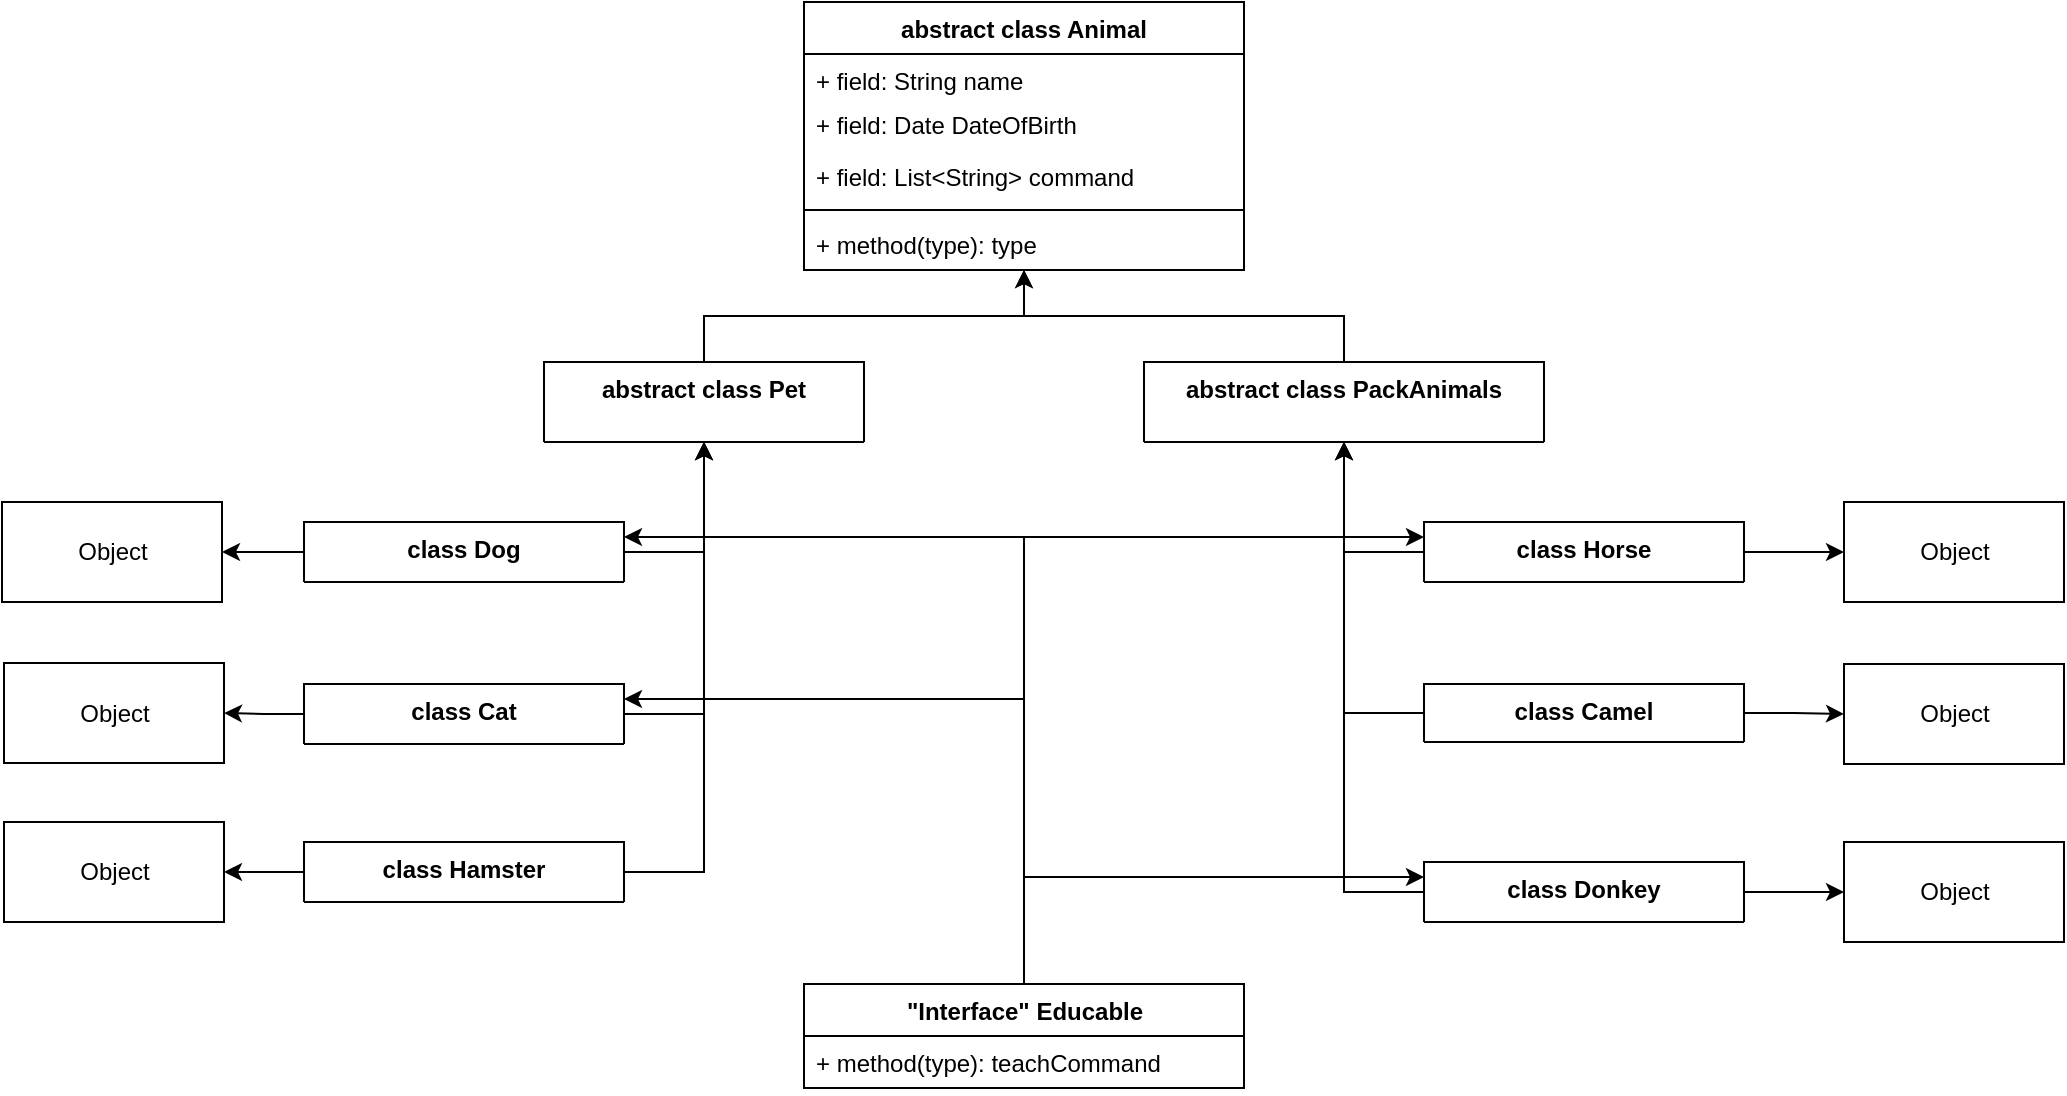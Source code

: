 <mxfile version="20.5.3" type="embed"><diagram id="C5RBs43oDa-KdzZeNtuy" name="Page-1"><mxGraphModel dx="1804" dy="892" grid="1" gridSize="10" guides="1" tooltips="1" connect="1" arrows="1" fold="1" page="1" pageScale="1" pageWidth="827" pageHeight="1169" math="0" shadow="0"><root><mxCell id="WIyWlLk6GJQsqaUBKTNV-0"/><mxCell id="WIyWlLk6GJQsqaUBKTNV-1" parent="WIyWlLk6GJQsqaUBKTNV-0"/><mxCell id="63" value="abstract class Animal" style="swimlane;fontStyle=1;align=center;verticalAlign=top;childLayout=stackLayout;horizontal=1;startSize=26;horizontalStack=0;resizeParent=1;resizeParentMax=0;resizeLast=0;collapsible=1;marginBottom=0;strokeColor=default;movable=1;resizable=1;rotatable=1;deletable=1;editable=1;connectable=1;" parent="WIyWlLk6GJQsqaUBKTNV-1" vertex="1"><mxGeometry x="290" y="100" width="220" height="134" as="geometry"><mxRectangle x="320" y="120" width="120" height="40" as="alternateBounds"/></mxGeometry></mxCell><mxCell id="64" value="+ field: String name" style="text;strokeColor=none;fillColor=none;align=left;verticalAlign=top;spacingLeft=4;spacingRight=4;overflow=hidden;rotatable=0;points=[[0,0.5],[1,0.5]];portConstraint=eastwest;" parent="63" vertex="1"><mxGeometry y="26" width="220" height="22" as="geometry"/></mxCell><mxCell id="98" value="+ field: Date DateOfBirth" style="text;strokeColor=none;fillColor=none;align=left;verticalAlign=top;spacingLeft=4;spacingRight=4;overflow=hidden;rotatable=0;points=[[0,0.5],[1,0.5]];portConstraint=eastwest;" parent="63" vertex="1"><mxGeometry y="48" width="220" height="26" as="geometry"/></mxCell><mxCell id="99" value="+ field: List&lt;String&gt; command" style="text;strokeColor=none;fillColor=none;align=left;verticalAlign=top;spacingLeft=4;spacingRight=4;overflow=hidden;rotatable=0;points=[[0,0.5],[1,0.5]];portConstraint=eastwest;" vertex="1" parent="63"><mxGeometry y="74" width="220" height="26" as="geometry"/></mxCell><mxCell id="65" value="" style="line;strokeWidth=1;fillColor=none;align=left;verticalAlign=middle;spacingTop=-1;spacingLeft=3;spacingRight=3;rotatable=0;labelPosition=right;points=[];portConstraint=eastwest;strokeColor=inherit;" parent="63" vertex="1"><mxGeometry y="100" width="220" height="8" as="geometry"/></mxCell><mxCell id="66" value="+ method(type): type" style="text;strokeColor=none;fillColor=none;align=left;verticalAlign=top;spacingLeft=4;spacingRight=4;overflow=hidden;rotatable=0;points=[[0,0.5],[1,0.5]];portConstraint=eastwest;" parent="63" vertex="1"><mxGeometry y="108" width="220" height="26" as="geometry"/></mxCell><mxCell id="67" style="edgeStyle=orthogonalEdgeStyle;rounded=0;orthogonalLoop=1;jettySize=auto;html=1;" parent="WIyWlLk6GJQsqaUBKTNV-1" source="0" target="63" edge="1"><mxGeometry relative="1" as="geometry"/></mxCell><mxCell id="0" value="abstract class Pet&#10;" style="swimlane;fontStyle=1;align=center;verticalAlign=top;childLayout=stackLayout;horizontal=1;startSize=50;horizontalStack=0;resizeParent=1;resizeParentMax=0;resizeLast=0;collapsible=1;marginBottom=0;" parent="WIyWlLk6GJQsqaUBKTNV-1" vertex="1"><mxGeometry x="160" y="280" width="160" height="40" as="geometry"/></mxCell><mxCell id="68" style="edgeStyle=orthogonalEdgeStyle;rounded=0;orthogonalLoop=1;jettySize=auto;html=1;" parent="WIyWlLk6GJQsqaUBKTNV-1" source="4" target="63" edge="1"><mxGeometry relative="1" as="geometry"/></mxCell><mxCell id="4" value="abstract class PackAnimals" style="swimlane;fontStyle=1;align=center;verticalAlign=top;childLayout=stackLayout;horizontal=1;startSize=40;horizontalStack=0;resizeParent=1;resizeParentMax=0;resizeLast=0;collapsible=1;marginBottom=0;" parent="WIyWlLk6GJQsqaUBKTNV-1" vertex="1"><mxGeometry x="460" y="280" width="200" height="40" as="geometry"/></mxCell><mxCell id="123" style="edgeStyle=orthogonalEdgeStyle;rounded=0;orthogonalLoop=1;jettySize=auto;html=1;fontFamily=Helvetica;fontSize=12;fontColor=default;" edge="1" parent="WIyWlLk6GJQsqaUBKTNV-1" source="11" target="0"><mxGeometry relative="1" as="geometry"><Array as="points"><mxPoint x="240" y="375"/></Array></mxGeometry></mxCell><mxCell id="131" value="" style="edgeStyle=orthogonalEdgeStyle;rounded=0;orthogonalLoop=1;jettySize=auto;html=1;fontFamily=Helvetica;fontSize=12;fontColor=default;" edge="1" parent="WIyWlLk6GJQsqaUBKTNV-1" source="11" target="69"><mxGeometry relative="1" as="geometry"/></mxCell><mxCell id="11" value="class Dog" style="swimlane;fontStyle=1;align=center;verticalAlign=top;childLayout=stackLayout;horizontal=1;startSize=34;horizontalStack=0;resizeParent=1;resizeParentMax=0;resizeLast=0;collapsible=1;marginBottom=0;" parent="WIyWlLk6GJQsqaUBKTNV-1" vertex="1"><mxGeometry x="40" y="360" width="160" height="30" as="geometry"/></mxCell><mxCell id="125" style="edgeStyle=orthogonalEdgeStyle;rounded=0;orthogonalLoop=1;jettySize=auto;html=1;fontFamily=Helvetica;fontSize=12;fontColor=default;" edge="1" parent="WIyWlLk6GJQsqaUBKTNV-1" source="19" target="0"><mxGeometry relative="1" as="geometry"><Array as="points"><mxPoint x="240" y="535"/></Array></mxGeometry></mxCell><mxCell id="129" value="" style="edgeStyle=orthogonalEdgeStyle;rounded=0;orthogonalLoop=1;jettySize=auto;html=1;fontFamily=Helvetica;fontSize=12;fontColor=default;" edge="1" parent="WIyWlLk6GJQsqaUBKTNV-1" source="19" target="72"><mxGeometry relative="1" as="geometry"/></mxCell><mxCell id="19" value="class Hamster" style="swimlane;fontStyle=1;align=center;verticalAlign=top;childLayout=stackLayout;horizontal=1;startSize=30;horizontalStack=0;resizeParent=1;resizeParentMax=0;resizeLast=0;collapsible=1;marginBottom=0;" parent="WIyWlLk6GJQsqaUBKTNV-1" vertex="1"><mxGeometry x="40" y="520" width="160" height="30" as="geometry"/></mxCell><mxCell id="128" value="" style="edgeStyle=orthogonalEdgeStyle;rounded=0;orthogonalLoop=1;jettySize=auto;html=1;fontFamily=Helvetica;fontSize=12;fontColor=default;" edge="1" parent="WIyWlLk6GJQsqaUBKTNV-1" source="23" target="73"><mxGeometry relative="1" as="geometry"/></mxCell><mxCell id="132" style="edgeStyle=orthogonalEdgeStyle;rounded=0;orthogonalLoop=1;jettySize=auto;html=1;fontFamily=Helvetica;fontSize=12;fontColor=default;" edge="1" parent="WIyWlLk6GJQsqaUBKTNV-1" source="23" target="4"><mxGeometry relative="1" as="geometry"><Array as="points"><mxPoint x="560" y="375"/></Array></mxGeometry></mxCell><mxCell id="23" value="class Horse" style="swimlane;fontStyle=1;align=center;verticalAlign=top;childLayout=stackLayout;horizontal=1;startSize=34;horizontalStack=0;resizeParent=1;resizeParentMax=0;resizeLast=0;collapsible=1;marginBottom=0;" parent="WIyWlLk6GJQsqaUBKTNV-1" vertex="1"><mxGeometry x="600" y="360" width="160" height="30" as="geometry"/></mxCell><mxCell id="127" value="" style="edgeStyle=orthogonalEdgeStyle;rounded=0;orthogonalLoop=1;jettySize=auto;html=1;fontFamily=Helvetica;fontSize=12;fontColor=default;" edge="1" parent="WIyWlLk6GJQsqaUBKTNV-1" source="27" target="74"><mxGeometry relative="1" as="geometry"/></mxCell><mxCell id="133" style="edgeStyle=orthogonalEdgeStyle;rounded=0;orthogonalLoop=1;jettySize=auto;html=1;fontFamily=Helvetica;fontSize=12;fontColor=default;" edge="1" parent="WIyWlLk6GJQsqaUBKTNV-1" source="27" target="4"><mxGeometry relative="1" as="geometry"><Array as="points"><mxPoint x="560" y="456"/></Array></mxGeometry></mxCell><mxCell id="27" value="class Camel" style="swimlane;fontStyle=1;align=center;verticalAlign=top;childLayout=stackLayout;horizontal=1;startSize=49;horizontalStack=0;resizeParent=1;resizeParentMax=0;resizeLast=0;collapsible=1;marginBottom=0;" parent="WIyWlLk6GJQsqaUBKTNV-1" vertex="1"><mxGeometry x="600" y="441" width="160" height="29" as="geometry"/></mxCell><mxCell id="126" value="" style="edgeStyle=orthogonalEdgeStyle;rounded=0;orthogonalLoop=1;jettySize=auto;html=1;fontFamily=Helvetica;fontSize=12;fontColor=default;" edge="1" parent="WIyWlLk6GJQsqaUBKTNV-1" source="31" target="75"><mxGeometry relative="1" as="geometry"/></mxCell><mxCell id="134" style="edgeStyle=orthogonalEdgeStyle;rounded=0;orthogonalLoop=1;jettySize=auto;html=1;fontFamily=Helvetica;fontSize=12;fontColor=default;" edge="1" parent="WIyWlLk6GJQsqaUBKTNV-1" source="31" target="4"><mxGeometry relative="1" as="geometry"><Array as="points"><mxPoint x="560" y="545"/></Array></mxGeometry></mxCell><mxCell id="31" value="class Donkey" style="swimlane;fontStyle=1;align=center;verticalAlign=top;childLayout=stackLayout;horizontal=1;startSize=40;horizontalStack=0;resizeParent=1;resizeParentMax=0;resizeLast=0;collapsible=1;marginBottom=0;" parent="WIyWlLk6GJQsqaUBKTNV-1" vertex="1"><mxGeometry x="600" y="530" width="160" height="30" as="geometry"/></mxCell><mxCell id="69" value="Object" style="html=1;strokeColor=default;" parent="WIyWlLk6GJQsqaUBKTNV-1" vertex="1"><mxGeometry x="-111" y="350" width="110" height="50" as="geometry"/></mxCell><mxCell id="71" value="Object" style="html=1;strokeColor=default;" parent="WIyWlLk6GJQsqaUBKTNV-1" vertex="1"><mxGeometry x="-110" y="430.5" width="110" height="50" as="geometry"/></mxCell><mxCell id="72" value="Object" style="html=1;strokeColor=default;" parent="WIyWlLk6GJQsqaUBKTNV-1" vertex="1"><mxGeometry x="-110" y="510" width="110" height="50" as="geometry"/></mxCell><mxCell id="73" value="Object" style="html=1;strokeColor=default;" parent="WIyWlLk6GJQsqaUBKTNV-1" vertex="1"><mxGeometry x="810" y="350" width="110" height="50" as="geometry"/></mxCell><mxCell id="74" value="Object" style="html=1;strokeColor=default;" parent="WIyWlLk6GJQsqaUBKTNV-1" vertex="1"><mxGeometry x="810" y="431" width="110" height="50" as="geometry"/></mxCell><mxCell id="75" value="Object" style="html=1;strokeColor=default;" parent="WIyWlLk6GJQsqaUBKTNV-1" vertex="1"><mxGeometry x="810" y="520" width="110" height="50" as="geometry"/></mxCell><mxCell id="139" style="edgeStyle=orthogonalEdgeStyle;rounded=0;orthogonalLoop=1;jettySize=auto;html=1;entryX=1;entryY=0.25;entryDx=0;entryDy=0;fontFamily=Helvetica;fontSize=12;fontColor=default;" edge="1" parent="WIyWlLk6GJQsqaUBKTNV-1" source="107" target="15"><mxGeometry relative="1" as="geometry"><Array as="points"><mxPoint x="400" y="448"/></Array></mxGeometry></mxCell><mxCell id="140" style="edgeStyle=orthogonalEdgeStyle;rounded=0;orthogonalLoop=1;jettySize=auto;html=1;entryX=1;entryY=0.25;entryDx=0;entryDy=0;fontFamily=Helvetica;fontSize=12;fontColor=default;" edge="1" parent="WIyWlLk6GJQsqaUBKTNV-1" source="107" target="11"><mxGeometry relative="1" as="geometry"><Array as="points"><mxPoint x="400" y="368"/></Array></mxGeometry></mxCell><mxCell id="142" style="edgeStyle=orthogonalEdgeStyle;rounded=0;orthogonalLoop=1;jettySize=auto;html=1;entryX=0;entryY=0.25;entryDx=0;entryDy=0;fontFamily=Helvetica;fontSize=12;fontColor=default;" edge="1" parent="WIyWlLk6GJQsqaUBKTNV-1" source="107" target="23"><mxGeometry relative="1" as="geometry"><Array as="points"><mxPoint x="400" y="368"/></Array></mxGeometry></mxCell><mxCell id="143" style="edgeStyle=orthogonalEdgeStyle;rounded=0;orthogonalLoop=1;jettySize=auto;html=1;entryX=0;entryY=0.25;entryDx=0;entryDy=0;fontFamily=Helvetica;fontSize=12;fontColor=default;" edge="1" parent="WIyWlLk6GJQsqaUBKTNV-1" source="107" target="31"><mxGeometry relative="1" as="geometry"><Array as="points"><mxPoint x="400" y="538"/></Array></mxGeometry></mxCell><mxCell id="107" value="&quot;Interface&quot; Educable" style="swimlane;fontStyle=1;align=center;verticalAlign=top;childLayout=stackLayout;horizontal=1;startSize=26;horizontalStack=0;resizeParent=1;resizeParentMax=0;resizeLast=0;collapsible=1;marginBottom=0;strokeColor=default;fontFamily=Helvetica;fontSize=12;fontColor=default;fillColor=default;html=1;" vertex="1" parent="WIyWlLk6GJQsqaUBKTNV-1"><mxGeometry x="290" y="591" width="220" height="52" as="geometry"/></mxCell><mxCell id="110" value="+ method(type): tеachCommand" style="text;strokeColor=none;fillColor=none;align=left;verticalAlign=top;spacingLeft=4;spacingRight=4;overflow=hidden;rotatable=0;points=[[0,0.5],[1,0.5]];portConstraint=eastwest;fontFamily=Helvetica;fontSize=12;fontColor=default;html=1;" vertex="1" parent="107"><mxGeometry y="26" width="220" height="26" as="geometry"/></mxCell><mxCell id="124" style="edgeStyle=orthogonalEdgeStyle;rounded=0;orthogonalLoop=1;jettySize=auto;html=1;fontFamily=Helvetica;fontSize=12;fontColor=default;" edge="1" parent="WIyWlLk6GJQsqaUBKTNV-1" source="15" target="0"><mxGeometry relative="1" as="geometry"><Array as="points"><mxPoint x="240" y="456"/></Array></mxGeometry></mxCell><mxCell id="130" value="" style="edgeStyle=orthogonalEdgeStyle;rounded=0;orthogonalLoop=1;jettySize=auto;html=1;fontFamily=Helvetica;fontSize=12;fontColor=default;" edge="1" parent="WIyWlLk6GJQsqaUBKTNV-1" source="15" target="71"><mxGeometry relative="1" as="geometry"/></mxCell><mxCell id="15" value="class Cat" style="swimlane;fontStyle=1;align=center;verticalAlign=top;childLayout=stackLayout;horizontal=1;startSize=34;horizontalStack=0;resizeParent=1;resizeParentMax=0;resizeLast=0;collapsible=1;marginBottom=0;" parent="WIyWlLk6GJQsqaUBKTNV-1" vertex="1"><mxGeometry x="40" y="441" width="160" height="30" as="geometry"/></mxCell></root></mxGraphModel></diagram></mxfile>